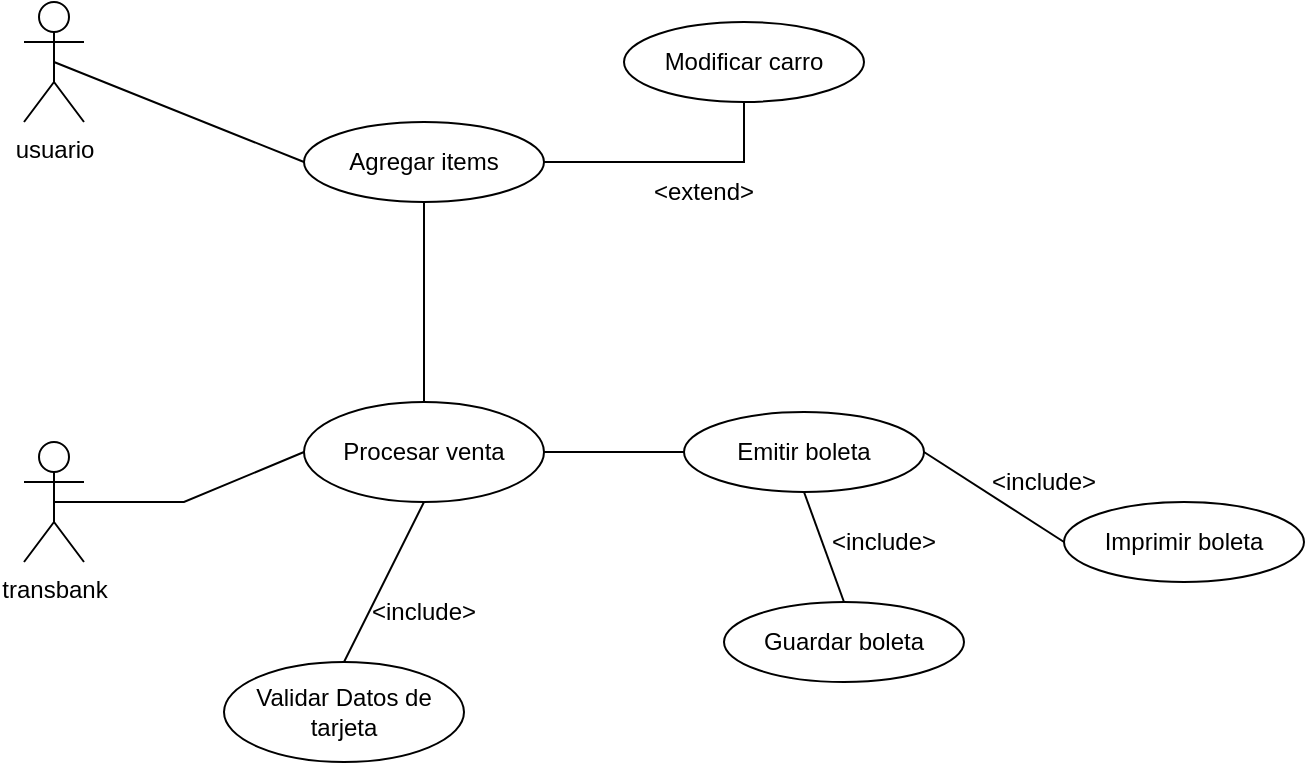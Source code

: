 <mxfile version="24.4.0" type="github">
  <diagram name="Página-1" id="RwfnUa2ZqeeovBXpPLQp">
    <mxGraphModel dx="1195" dy="648" grid="1" gridSize="10" guides="1" tooltips="1" connect="1" arrows="1" fold="1" page="1" pageScale="1" pageWidth="827" pageHeight="1169" math="0" shadow="0">
      <root>
        <mxCell id="0" />
        <mxCell id="1" parent="0" />
        <mxCell id="pI3qyQyXjVnPVCP2IYuq-1" value="usuario" style="shape=umlActor;verticalLabelPosition=bottom;verticalAlign=top;html=1;outlineConnect=0;" vertex="1" parent="1">
          <mxGeometry x="140" y="170" width="30" height="60" as="geometry" />
        </mxCell>
        <mxCell id="pI3qyQyXjVnPVCP2IYuq-4" value="transbank" style="shape=umlActor;verticalLabelPosition=bottom;verticalAlign=top;html=1;outlineConnect=0;" vertex="1" parent="1">
          <mxGeometry x="140" y="390" width="30" height="60" as="geometry" />
        </mxCell>
        <mxCell id="pI3qyQyXjVnPVCP2IYuq-6" value="Procesar venta" style="ellipse;whiteSpace=wrap;html=1;" vertex="1" parent="1">
          <mxGeometry x="280" y="370" width="120" height="50" as="geometry" />
        </mxCell>
        <mxCell id="pI3qyQyXjVnPVCP2IYuq-7" value="Validar Datos de tarjeta" style="ellipse;whiteSpace=wrap;html=1;" vertex="1" parent="1">
          <mxGeometry x="240" y="500" width="120" height="50" as="geometry" />
        </mxCell>
        <mxCell id="pI3qyQyXjVnPVCP2IYuq-8" value="Emitir boleta" style="ellipse;whiteSpace=wrap;html=1;" vertex="1" parent="1">
          <mxGeometry x="470" y="375" width="120" height="40" as="geometry" />
        </mxCell>
        <mxCell id="pI3qyQyXjVnPVCP2IYuq-9" value="Guardar boleta" style="ellipse;whiteSpace=wrap;html=1;" vertex="1" parent="1">
          <mxGeometry x="490" y="470" width="120" height="40" as="geometry" />
        </mxCell>
        <mxCell id="pI3qyQyXjVnPVCP2IYuq-10" value="Imprimir boleta" style="ellipse;whiteSpace=wrap;html=1;" vertex="1" parent="1">
          <mxGeometry x="660" y="420" width="120" height="40" as="geometry" />
        </mxCell>
        <mxCell id="pI3qyQyXjVnPVCP2IYuq-11" value="Agregar items" style="ellipse;whiteSpace=wrap;html=1;" vertex="1" parent="1">
          <mxGeometry x="280" y="230" width="120" height="40" as="geometry" />
        </mxCell>
        <mxCell id="pI3qyQyXjVnPVCP2IYuq-12" value="Modificar carro" style="ellipse;whiteSpace=wrap;html=1;" vertex="1" parent="1">
          <mxGeometry x="440" y="180" width="120" height="40" as="geometry" />
        </mxCell>
        <mxCell id="pI3qyQyXjVnPVCP2IYuq-13" value="" style="endArrow=none;html=1;rounded=0;exitX=1;exitY=0.5;exitDx=0;exitDy=0;entryX=0.5;entryY=1;entryDx=0;entryDy=0;" edge="1" parent="1" source="pI3qyQyXjVnPVCP2IYuq-11" target="pI3qyQyXjVnPVCP2IYuq-12">
          <mxGeometry width="50" height="50" relative="1" as="geometry">
            <mxPoint x="530" y="330" as="sourcePoint" />
            <mxPoint x="580" y="280" as="targetPoint" />
            <Array as="points">
              <mxPoint x="500" y="250" />
            </Array>
          </mxGeometry>
        </mxCell>
        <mxCell id="pI3qyQyXjVnPVCP2IYuq-14" value="&amp;lt;extend&amp;gt;" style="text;html=1;align=center;verticalAlign=middle;whiteSpace=wrap;rounded=0;" vertex="1" parent="1">
          <mxGeometry x="450" y="250" width="60" height="30" as="geometry" />
        </mxCell>
        <mxCell id="pI3qyQyXjVnPVCP2IYuq-16" value="" style="endArrow=none;html=1;rounded=0;exitX=0.5;exitY=1;exitDx=0;exitDy=0;entryX=0.5;entryY=0;entryDx=0;entryDy=0;" edge="1" parent="1" source="pI3qyQyXjVnPVCP2IYuq-11" target="pI3qyQyXjVnPVCP2IYuq-6">
          <mxGeometry width="50" height="50" relative="1" as="geometry">
            <mxPoint x="530" y="330" as="sourcePoint" />
            <mxPoint x="580" y="280" as="targetPoint" />
          </mxGeometry>
        </mxCell>
        <mxCell id="pI3qyQyXjVnPVCP2IYuq-17" value="" style="endArrow=none;html=1;rounded=0;exitX=0;exitY=0.5;exitDx=0;exitDy=0;entryX=0.5;entryY=0.5;entryDx=0;entryDy=0;entryPerimeter=0;" edge="1" parent="1" source="pI3qyQyXjVnPVCP2IYuq-11" target="pI3qyQyXjVnPVCP2IYuq-1">
          <mxGeometry width="50" height="50" relative="1" as="geometry">
            <mxPoint x="540" y="340" as="sourcePoint" />
            <mxPoint x="590" y="290" as="targetPoint" />
          </mxGeometry>
        </mxCell>
        <mxCell id="pI3qyQyXjVnPVCP2IYuq-18" value="" style="endArrow=none;html=1;rounded=0;exitX=0.5;exitY=1;exitDx=0;exitDy=0;entryX=0.5;entryY=0;entryDx=0;entryDy=0;" edge="1" parent="1" source="pI3qyQyXjVnPVCP2IYuq-6" target="pI3qyQyXjVnPVCP2IYuq-7">
          <mxGeometry width="50" height="50" relative="1" as="geometry">
            <mxPoint x="550" y="350" as="sourcePoint" />
            <mxPoint x="600" y="300" as="targetPoint" />
          </mxGeometry>
        </mxCell>
        <mxCell id="pI3qyQyXjVnPVCP2IYuq-19" value="&amp;lt;include&amp;gt;" style="text;html=1;align=center;verticalAlign=middle;whiteSpace=wrap;rounded=0;" vertex="1" parent="1">
          <mxGeometry x="310" y="460" width="60" height="30" as="geometry" />
        </mxCell>
        <mxCell id="pI3qyQyXjVnPVCP2IYuq-20" value="" style="endArrow=none;html=1;rounded=0;exitX=0;exitY=0.5;exitDx=0;exitDy=0;entryX=0.5;entryY=0.5;entryDx=0;entryDy=0;entryPerimeter=0;" edge="1" parent="1" source="pI3qyQyXjVnPVCP2IYuq-6" target="pI3qyQyXjVnPVCP2IYuq-4">
          <mxGeometry width="50" height="50" relative="1" as="geometry">
            <mxPoint x="560" y="360" as="sourcePoint" />
            <mxPoint x="610" y="310" as="targetPoint" />
            <Array as="points">
              <mxPoint x="220" y="420" />
            </Array>
          </mxGeometry>
        </mxCell>
        <mxCell id="pI3qyQyXjVnPVCP2IYuq-21" value="" style="endArrow=none;html=1;rounded=0;exitX=1;exitY=0.5;exitDx=0;exitDy=0;entryX=0;entryY=0.5;entryDx=0;entryDy=0;" edge="1" parent="1" source="pI3qyQyXjVnPVCP2IYuq-6" target="pI3qyQyXjVnPVCP2IYuq-8">
          <mxGeometry width="50" height="50" relative="1" as="geometry">
            <mxPoint x="570" y="370" as="sourcePoint" />
            <mxPoint x="620" y="320" as="targetPoint" />
          </mxGeometry>
        </mxCell>
        <mxCell id="pI3qyQyXjVnPVCP2IYuq-22" value="" style="endArrow=none;html=1;rounded=0;exitX=0.5;exitY=1;exitDx=0;exitDy=0;entryX=0.5;entryY=0;entryDx=0;entryDy=0;" edge="1" parent="1" source="pI3qyQyXjVnPVCP2IYuq-8" target="pI3qyQyXjVnPVCP2IYuq-9">
          <mxGeometry width="50" height="50" relative="1" as="geometry">
            <mxPoint x="580" y="380" as="sourcePoint" />
            <mxPoint x="630" y="330" as="targetPoint" />
          </mxGeometry>
        </mxCell>
        <mxCell id="pI3qyQyXjVnPVCP2IYuq-23" value="" style="endArrow=none;html=1;rounded=0;exitX=1;exitY=0.5;exitDx=0;exitDy=0;entryX=0;entryY=0.5;entryDx=0;entryDy=0;" edge="1" parent="1" source="pI3qyQyXjVnPVCP2IYuq-8" target="pI3qyQyXjVnPVCP2IYuq-10">
          <mxGeometry width="50" height="50" relative="1" as="geometry">
            <mxPoint x="590" y="390" as="sourcePoint" />
            <mxPoint x="640" y="340" as="targetPoint" />
          </mxGeometry>
        </mxCell>
        <mxCell id="pI3qyQyXjVnPVCP2IYuq-25" value="&amp;lt;include&amp;gt;" style="text;html=1;align=center;verticalAlign=middle;whiteSpace=wrap;rounded=0;" vertex="1" parent="1">
          <mxGeometry x="540" y="425" width="60" height="30" as="geometry" />
        </mxCell>
        <mxCell id="pI3qyQyXjVnPVCP2IYuq-26" value="&amp;lt;include&amp;gt;" style="text;html=1;align=center;verticalAlign=middle;whiteSpace=wrap;rounded=0;" vertex="1" parent="1">
          <mxGeometry x="620" y="395" width="60" height="30" as="geometry" />
        </mxCell>
      </root>
    </mxGraphModel>
  </diagram>
</mxfile>
